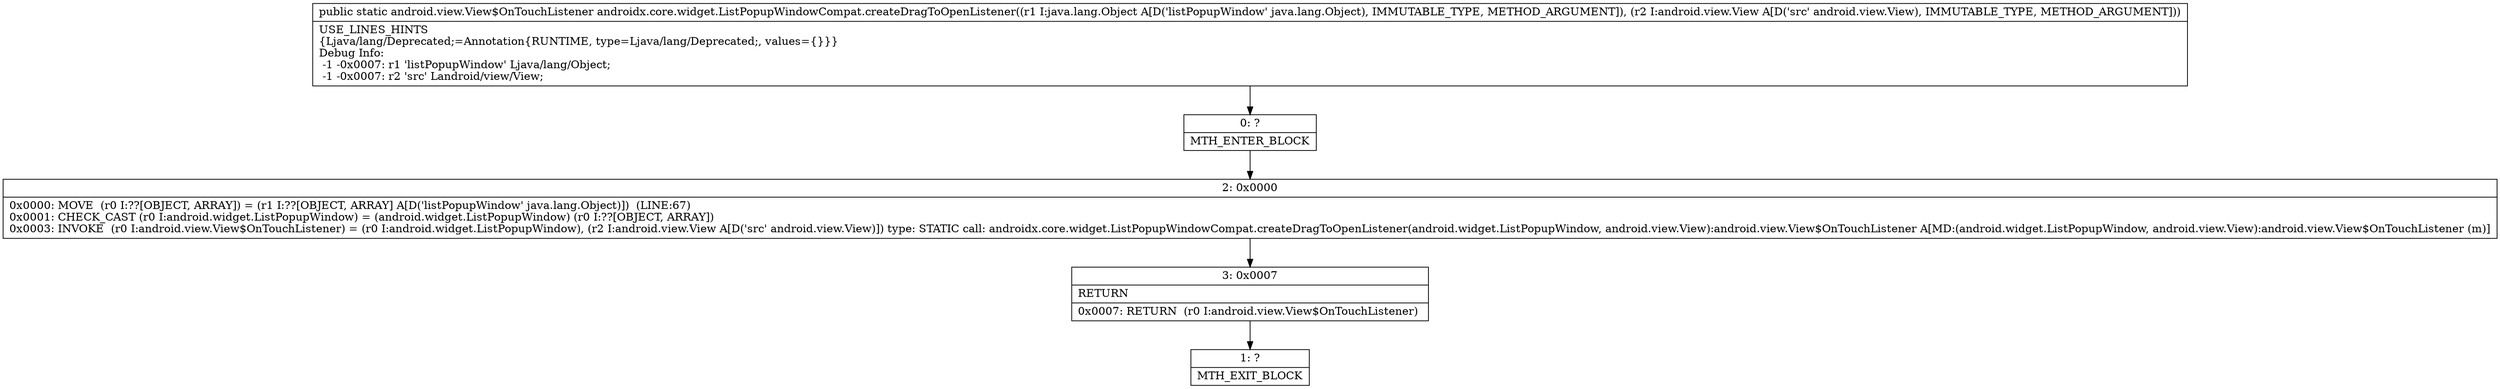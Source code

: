 digraph "CFG forandroidx.core.widget.ListPopupWindowCompat.createDragToOpenListener(Ljava\/lang\/Object;Landroid\/view\/View;)Landroid\/view\/View$OnTouchListener;" {
Node_0 [shape=record,label="{0\:\ ?|MTH_ENTER_BLOCK\l}"];
Node_2 [shape=record,label="{2\:\ 0x0000|0x0000: MOVE  (r0 I:??[OBJECT, ARRAY]) = (r1 I:??[OBJECT, ARRAY] A[D('listPopupWindow' java.lang.Object)])  (LINE:67)\l0x0001: CHECK_CAST (r0 I:android.widget.ListPopupWindow) = (android.widget.ListPopupWindow) (r0 I:??[OBJECT, ARRAY]) \l0x0003: INVOKE  (r0 I:android.view.View$OnTouchListener) = (r0 I:android.widget.ListPopupWindow), (r2 I:android.view.View A[D('src' android.view.View)]) type: STATIC call: androidx.core.widget.ListPopupWindowCompat.createDragToOpenListener(android.widget.ListPopupWindow, android.view.View):android.view.View$OnTouchListener A[MD:(android.widget.ListPopupWindow, android.view.View):android.view.View$OnTouchListener (m)]\l}"];
Node_3 [shape=record,label="{3\:\ 0x0007|RETURN\l|0x0007: RETURN  (r0 I:android.view.View$OnTouchListener) \l}"];
Node_1 [shape=record,label="{1\:\ ?|MTH_EXIT_BLOCK\l}"];
MethodNode[shape=record,label="{public static android.view.View$OnTouchListener androidx.core.widget.ListPopupWindowCompat.createDragToOpenListener((r1 I:java.lang.Object A[D('listPopupWindow' java.lang.Object), IMMUTABLE_TYPE, METHOD_ARGUMENT]), (r2 I:android.view.View A[D('src' android.view.View), IMMUTABLE_TYPE, METHOD_ARGUMENT]))  | USE_LINES_HINTS\l\{Ljava\/lang\/Deprecated;=Annotation\{RUNTIME, type=Ljava\/lang\/Deprecated;, values=\{\}\}\}\lDebug Info:\l  \-1 \-0x0007: r1 'listPopupWindow' Ljava\/lang\/Object;\l  \-1 \-0x0007: r2 'src' Landroid\/view\/View;\l}"];
MethodNode -> Node_0;Node_0 -> Node_2;
Node_2 -> Node_3;
Node_3 -> Node_1;
}

